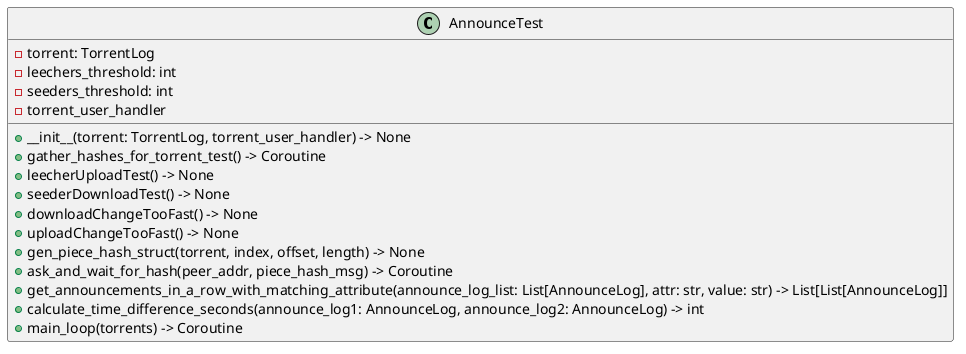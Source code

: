 @startuml
class AnnounceTest {
  - torrent: TorrentLog
  - leechers_threshold: int
  - seeders_threshold: int
  - torrent_user_handler

  + __init__(torrent: TorrentLog, torrent_user_handler) -> None
  + gather_hashes_for_torrent_test() -> Coroutine
  + leecherUploadTest() -> None
  + seederDownloadTest() -> None
  + downloadChangeTooFast() -> None
  + uploadChangeTooFast() -> None
  + gen_piece_hash_struct(torrent, index, offset, length) -> None
  + ask_and_wait_for_hash(peer_addr, piece_hash_msg) -> Coroutine
  + get_announcements_in_a_row_with_matching_attribute(announce_log_list: List[AnnounceLog], attr: str, value: str) -> List[List[AnnounceLog]]
  + calculate_time_difference_seconds(announce_log1: AnnounceLog, announce_log2: AnnounceLog) -> int
  + main_loop(torrents) -> Coroutine
}
@enduml